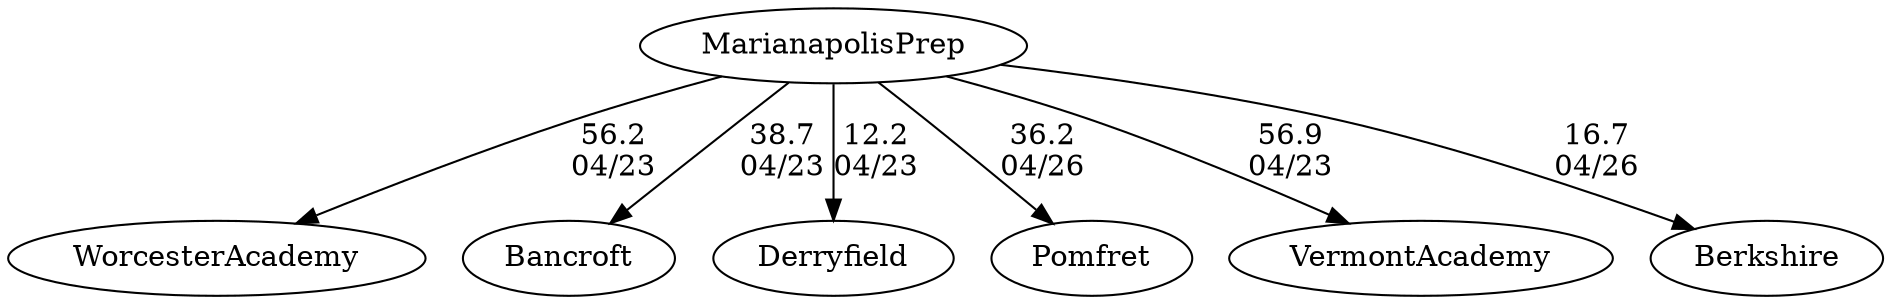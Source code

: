 digraph girls1foursMarianapolisPrep {WorcesterAcademy [URL="girls1foursMarianapolisPrepWorcesterAcademy.html"];Bancroft [URL="girls1foursMarianapolisPrepBancroft.html"];Derryfield [URL="girls1foursMarianapolisPrepDerryfield.html"];MarianapolisPrep [URL="girls1foursMarianapolisPrepMarianapolisPrep.html"];Pomfret [URL="girls1foursMarianapolisPrepPomfret.html"];VermontAcademy [URL="girls1foursMarianapolisPrepVermontAcademy.html"];Berkshire [URL="girls1foursMarianapolisPrepBerkshire.html"];MarianapolisPrep -> Derryfield[label="12.2
04/23", weight="88", tooltip="NEIRA Boys & Girls Fours,Worcester Academy vs. Bancroft, Vermont Academy, Marianapolis Prep, Derryfield			
Distance: 1500 meters Conditions: Overcast with a minimal chop. For all races, a light 5 mph tailwind was present. Comments: In the BV2 event, Worcester Academy's BV2 shell placed first and BV3 shell placed third. 
A special thanks to Paul Carabillo for refereeing the match.
None", URL="http://www.row2k.com/results/resultspage.cfm?UID=0F0DB8DB84CE476062653EC250396511&cat=5", random="random"]; 
MarianapolisPrep -> Bancroft[label="38.7
04/23", weight="62", tooltip="NEIRA Boys & Girls Fours,Worcester Academy vs. Bancroft, Vermont Academy, Marianapolis Prep, Derryfield			
Distance: 1500 meters Conditions: Overcast with a minimal chop. For all races, a light 5 mph tailwind was present. Comments: In the BV2 event, Worcester Academy's BV2 shell placed first and BV3 shell placed third. 
A special thanks to Paul Carabillo for refereeing the match.
None", URL="http://www.row2k.com/results/resultspage.cfm?UID=0F0DB8DB84CE476062653EC250396511&cat=5", random="random"]; 
MarianapolisPrep -> WorcesterAcademy[label="56.2
04/23", weight="44", tooltip="NEIRA Boys & Girls Fours,Worcester Academy vs. Bancroft, Vermont Academy, Marianapolis Prep, Derryfield			
Distance: 1500 meters Conditions: Overcast with a minimal chop. For all races, a light 5 mph tailwind was present. Comments: In the BV2 event, Worcester Academy's BV2 shell placed first and BV3 shell placed third. 
A special thanks to Paul Carabillo for refereeing the match.
None", URL="http://www.row2k.com/results/resultspage.cfm?UID=0F0DB8DB84CE476062653EC250396511&cat=5", random="random"]; 
MarianapolisPrep -> VermontAcademy[label="56.9
04/23", weight="44", tooltip="NEIRA Boys & Girls Fours,Worcester Academy vs. Bancroft, Vermont Academy, Marianapolis Prep, Derryfield			
Distance: 1500 meters Conditions: Overcast with a minimal chop. For all races, a light 5 mph tailwind was present. Comments: In the BV2 event, Worcester Academy's BV2 shell placed first and BV3 shell placed third. 
A special thanks to Paul Carabillo for refereeing the match.
None", URL="http://www.row2k.com/results/resultspage.cfm?UID=0F0DB8DB84CE476062653EC250396511&cat=5", random="random"]; 
MarianapolisPrep -> Berkshire[label="16.7
04/26", weight="84", tooltip="NEIRA Girls Fours,Pomfret vs. Marianapolis, Berkshire			
Distance: 1500m Conditions: No current. Slight crossing tailwind to begin (ESE ~6 to 8 MPH) that increased in speed and became more of a solid (S ~10-12 MPH) tail by the last race. Comments: Order of races: G1, G2. There were some boys races between the races. Pomfret's 3rd boat raced in the 2nd boat category. Marianapolis's second boat caught a boat stopping crab just after the 250m mark.
None", URL="http://www.row2k.com/results/resultspage.cfm?UID=DD66D79A1A96726AD149522E161FDE8D&cat=1", random="random"]; 
MarianapolisPrep -> Pomfret[label="36.2
04/26", weight="64", tooltip="NEIRA Girls Fours,Pomfret vs. Marianapolis, Berkshire			
Distance: 1500m Conditions: No current. Slight crossing tailwind to begin (ESE ~6 to 8 MPH) that increased in speed and became more of a solid (S ~10-12 MPH) tail by the last race. Comments: Order of races: G1, G2. There were some boys races between the races. Pomfret's 3rd boat raced in the 2nd boat category. Marianapolis's second boat caught a boat stopping crab just after the 250m mark.
None", URL="http://www.row2k.com/results/resultspage.cfm?UID=DD66D79A1A96726AD149522E161FDE8D&cat=1", random="random"]}
